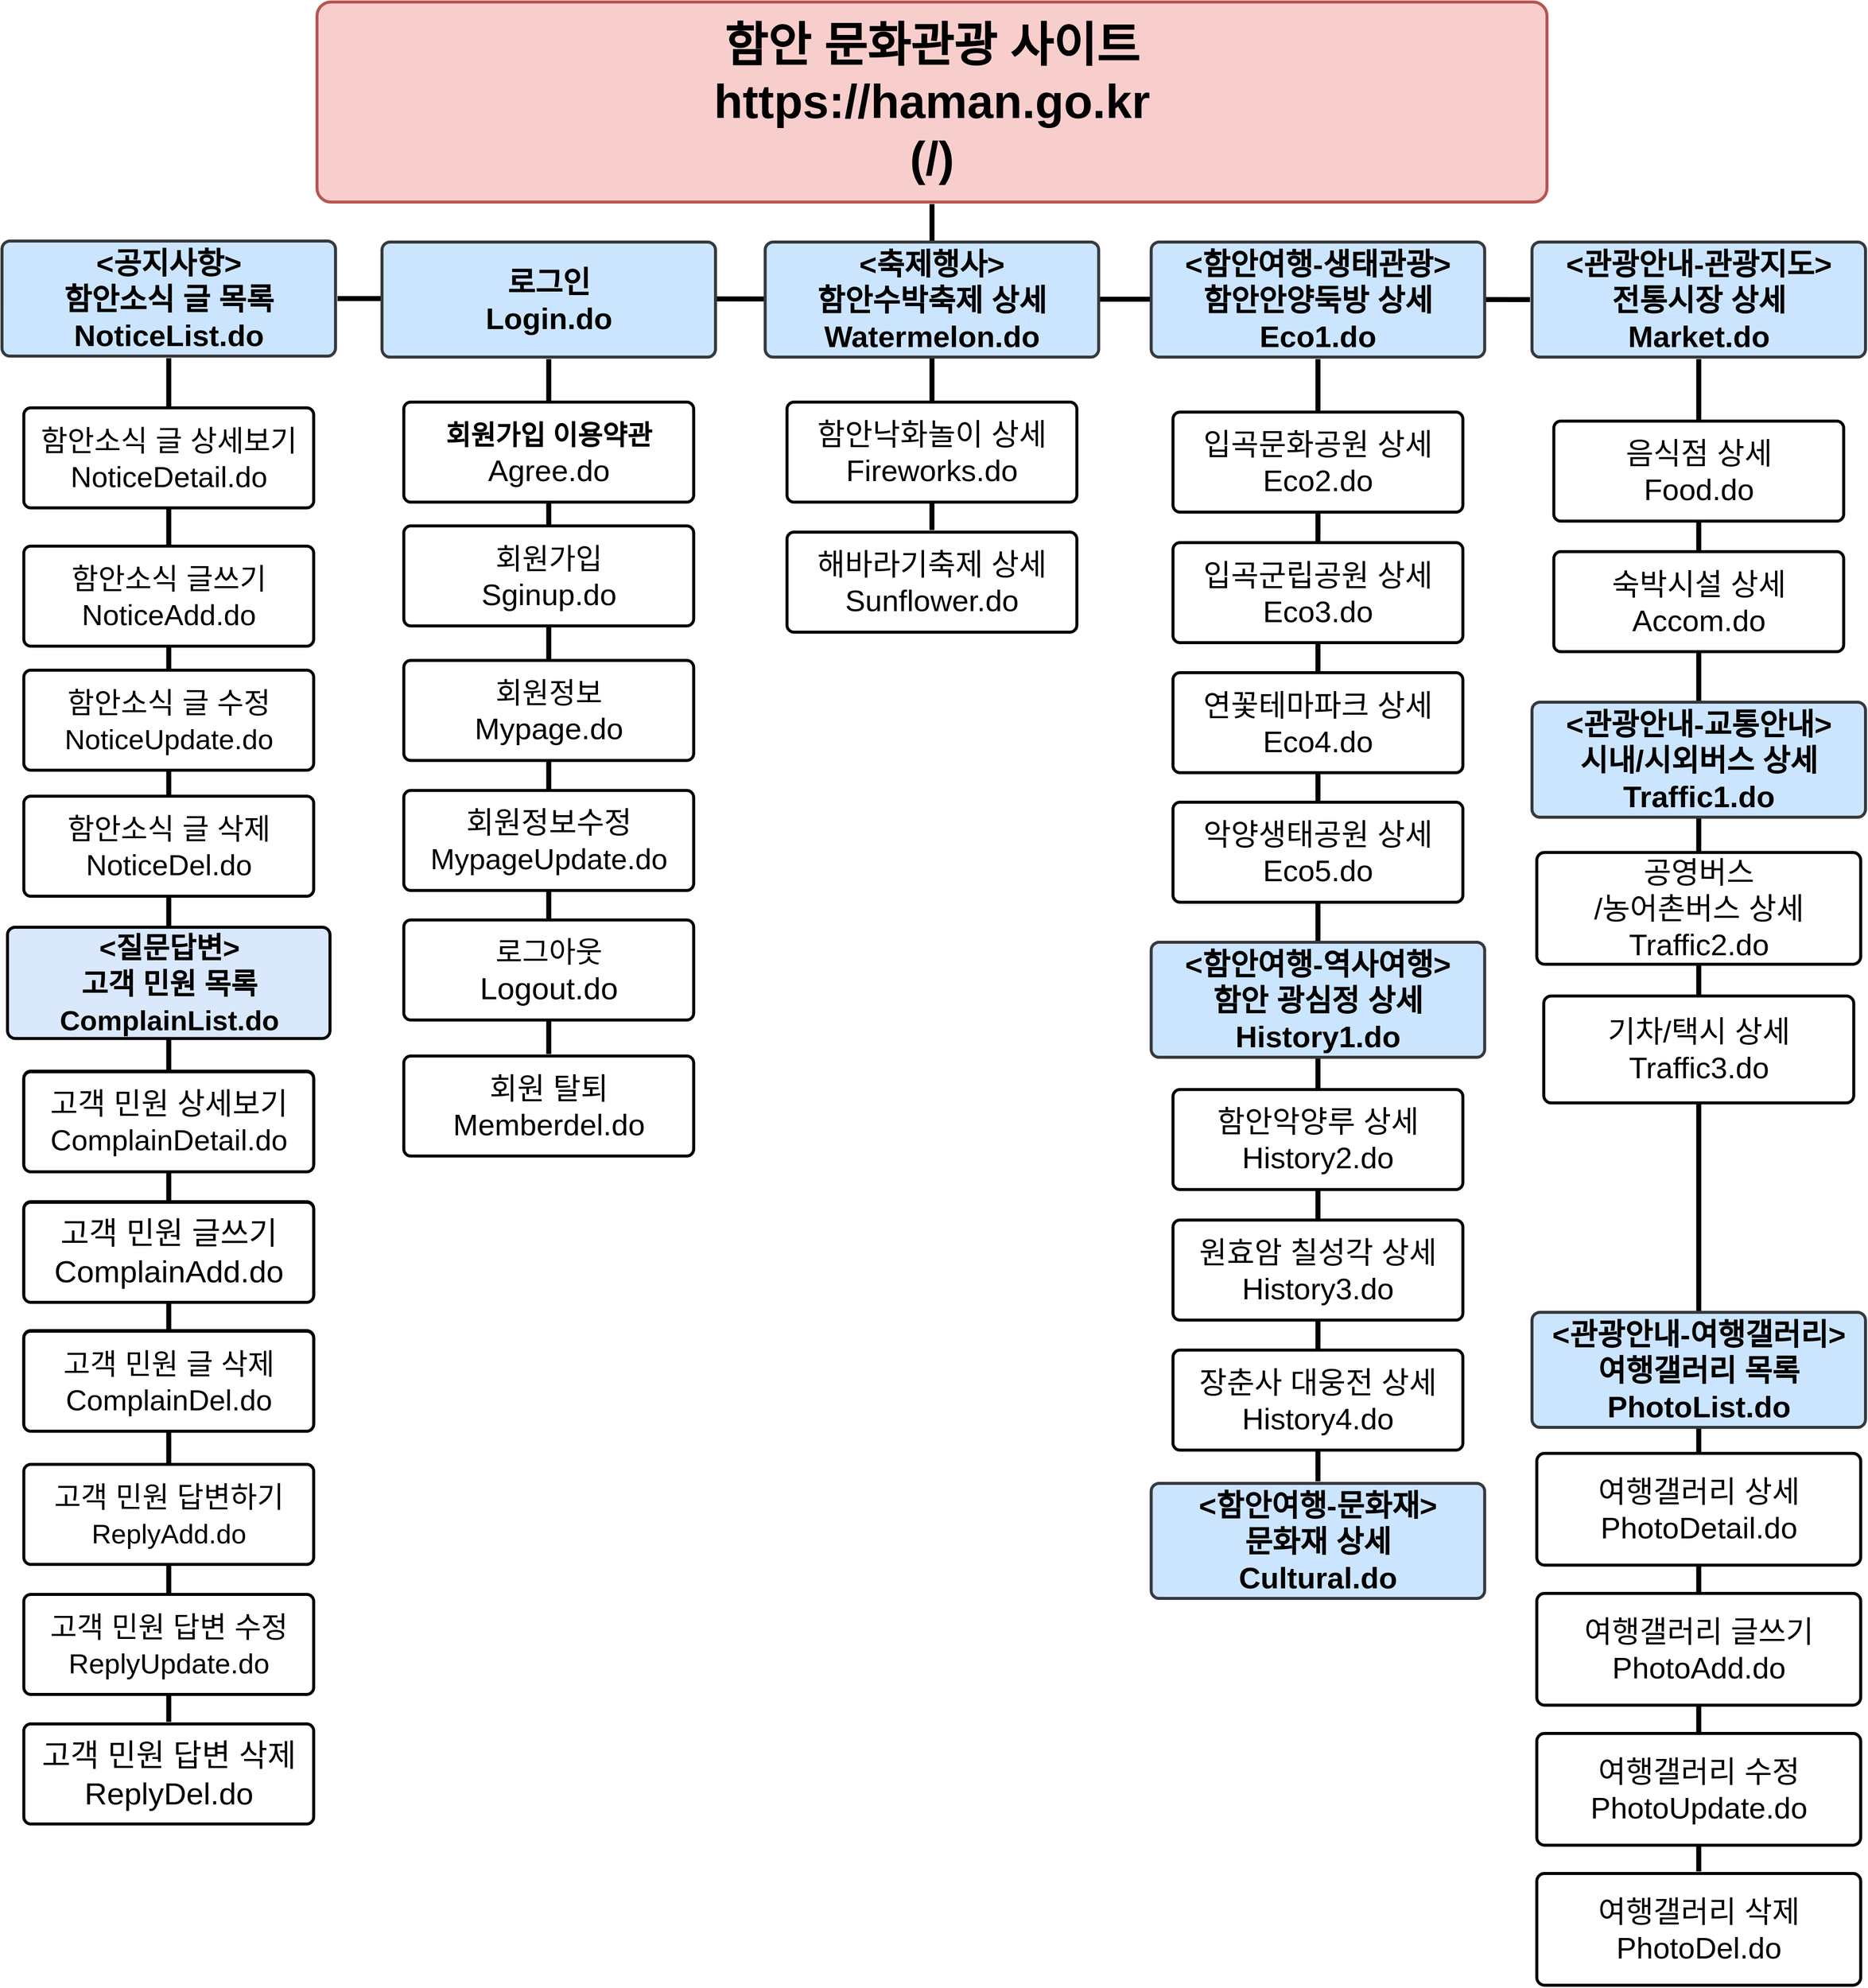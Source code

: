 <mxfile version="21.3.3" type="device">
  <diagram id="6a731a19-8d31-9384-78a2-239565b7b9f0" name="Page-1">
    <mxGraphModel dx="3218" dy="1964" grid="1" gridSize="10" guides="0" tooltips="1" connect="1" arrows="1" fold="1" page="1" pageScale="1" pageWidth="1169" pageHeight="827" background="none" math="0" shadow="0">
      <root>
        <mxCell id="0" />
        <mxCell id="1" parent="0" />
        <mxCell id="zajVg5GseuYjrrvZkYdB-1778" value="" style="endArrow=none;html=1;rounded=0;exitX=0;exitY=0.5;exitDx=0;exitDy=0;entryX=1;entryY=0.5;entryDx=0;entryDy=0;strokeWidth=5;" parent="1" source="B97FNli7kyXhGJYyz91e-1806" target="1771" edge="1">
          <mxGeometry width="50" height="50" relative="1" as="geometry">
            <mxPoint x="-20" y="420" as="sourcePoint" />
            <mxPoint x="-20" y="1115" as="targetPoint" />
          </mxGeometry>
        </mxCell>
        <mxCell id="zajVg5GseuYjrrvZkYdB-1777" value="" style="endArrow=none;html=1;rounded=0;exitX=0.5;exitY=1;exitDx=0;exitDy=0;strokeWidth=5;entryX=0.5;entryY=0;entryDx=0;entryDy=0;" parent="1" source="1749" target="kG1Z84SjeEAYpl0R3kHJ-1822" edge="1">
          <mxGeometry width="50" height="50" relative="1" as="geometry">
            <mxPoint x="180" y="740" as="sourcePoint" />
            <mxPoint x="70" y="720" as="targetPoint" />
          </mxGeometry>
        </mxCell>
        <mxCell id="zajVg5GseuYjrrvZkYdB-1776" value="" style="endArrow=none;html=1;rounded=0;exitX=0.5;exitY=1;exitDx=0;exitDy=0;entryX=0.5;entryY=0;entryDx=0;entryDy=0;strokeWidth=5;" parent="1" source="B97FNli7kyXhGJYyz91e-1806" target="k8YAd8yZ4b3_hYVsbffe-1775" edge="1">
          <mxGeometry width="50" height="50" relative="1" as="geometry">
            <mxPoint x="280" y="440" as="sourcePoint" />
            <mxPoint x="280" y="1804" as="targetPoint" />
          </mxGeometry>
        </mxCell>
        <mxCell id="zajVg5GseuYjrrvZkYdB-1775" value="" style="endArrow=none;html=1;rounded=0;exitX=0.5;exitY=1;exitDx=0;exitDy=0;entryX=0.5;entryY=0;entryDx=0;entryDy=0;strokeWidth=5;" parent="1" source="B97FNli7kyXhGJYyz91e-1786" target="B97FNli7kyXhGJYyz91e-1803" edge="1">
          <mxGeometry width="50" height="50" relative="1" as="geometry">
            <mxPoint x="190" y="500" as="sourcePoint" />
            <mxPoint x="190" y="1864" as="targetPoint" />
          </mxGeometry>
        </mxCell>
        <mxCell id="zajVg5GseuYjrrvZkYdB-1774" value="" style="endArrow=none;html=1;rounded=0;exitX=0.5;exitY=1;exitDx=0;exitDy=0;entryX=0.5;entryY=0;entryDx=0;entryDy=0;strokeWidth=5;" parent="1" source="B97FNli7kyXhGJYyz91e-1781" target="kG1Z84SjeEAYpl0R3kHJ-1802" edge="1">
          <mxGeometry width="50" height="50" relative="1" as="geometry">
            <mxPoint x="-210" y="470" as="sourcePoint" />
            <mxPoint x="-210" y="1834" as="targetPoint" />
          </mxGeometry>
        </mxCell>
        <mxCell id="zajVg5GseuYjrrvZkYdB-1773" value="" style="endArrow=none;html=1;rounded=0;exitX=0.5;exitY=1;exitDx=0;exitDy=0;entryX=0.5;entryY=0;entryDx=0;entryDy=0;strokeWidth=5;" parent="1" source="1771" target="kG1Z84SjeEAYpl0R3kHJ-1804" edge="1">
          <mxGeometry width="50" height="50" relative="1" as="geometry">
            <mxPoint x="600" y="860" as="sourcePoint" />
            <mxPoint x="650" y="810" as="targetPoint" />
          </mxGeometry>
        </mxCell>
        <mxCell id="1749" value="&lt;font style=&quot;font-size: 47px;&quot;&gt;함안 문화관광 사이트&lt;br&gt;https://haman.go.kr&lt;br&gt;(/)&lt;br&gt;&lt;/font&gt;" style="rounded=1;whiteSpace=wrap;html=1;shadow=0;labelBackgroundColor=none;strokeWidth=3;fontFamily=Helvetica;fontSize=20;align=center;fontStyle=1;spacing=5;arcSize=7;perimeterSpacing=2;fillColor=#f8cecc;strokeColor=#b85450;" parent="1" vertex="1">
          <mxGeometry x="-433" width="1230" height="200" as="geometry" />
        </mxCell>
        <mxCell id="1771" value="&amp;lt;공지사항&amp;gt;&lt;br&gt;함안소식 글 목록&lt;br&gt;NoticeList.do" style="rounded=1;whiteSpace=wrap;html=1;shadow=0;labelBackgroundColor=none;strokeWidth=3;fontFamily=Helvetica;fontSize=30;align=center;spacing=5;fontStyle=1;arcSize=7;perimeterSpacing=2;aspect=fixed;fillColor=#cce5ff;strokeColor=#36393d;" parent="1" vertex="1">
          <mxGeometry x="-748" y="239" width="333.5" height="115" as="geometry" />
        </mxCell>
        <mxCell id="kG1Z84SjeEAYpl0R3kHJ-1785" value="&lt;font style=&quot;font-size: 29px;&quot;&gt;함안소식 글 상세보기&lt;br&gt;NoticeDetail.do&lt;br&gt;&lt;/font&gt;" style="rounded=1;whiteSpace=wrap;html=1;shadow=0;labelBackgroundColor=none;strokeWidth=3;fontFamily=Helvetica;fontSize=30;align=center;spacing=5;fontStyle=0;arcSize=7;perimeterSpacing=2;aspect=fixed;" parent="1" vertex="1">
          <mxGeometry x="-726.18" y="405.75" width="289.86" height="100" as="geometry" />
        </mxCell>
        <mxCell id="kG1Z84SjeEAYpl0R3kHJ-1786" value="&lt;font style=&quot;&quot;&gt;&lt;span style=&quot;font-size: 29px;&quot;&gt;함안소식 글 수정&lt;/span&gt;&lt;br&gt;&lt;font style=&quot;font-size: 28px;&quot;&gt;NoticeUpdate.do&lt;/font&gt;&lt;br&gt;&lt;/font&gt;" style="rounded=1;whiteSpace=wrap;html=1;shadow=0;labelBackgroundColor=none;strokeWidth=3;fontFamily=Helvetica;fontSize=30;align=center;spacing=5;fontStyle=0;arcSize=7;perimeterSpacing=2;aspect=fixed;" parent="1" vertex="1">
          <mxGeometry x="-726.18" y="668" width="289.86" height="100" as="geometry" />
        </mxCell>
        <mxCell id="kG1Z84SjeEAYpl0R3kHJ-1788" value="&lt;font style=&quot;font-size: 29px;&quot;&gt;함안소식 글 삭제&lt;br&gt;NoticeDel.do&lt;br&gt;&lt;/font&gt;" style="rounded=1;whiteSpace=wrap;html=1;shadow=0;labelBackgroundColor=none;strokeWidth=3;fontFamily=Helvetica;fontSize=30;align=center;spacing=5;fontStyle=0;arcSize=7;perimeterSpacing=2;aspect=fixed;" parent="1" vertex="1">
          <mxGeometry x="-726.18" y="794" width="289.86" height="100" as="geometry" />
        </mxCell>
        <mxCell id="kG1Z84SjeEAYpl0R3kHJ-1789" value="&lt;font style=&quot;font-size: 29px;&quot;&gt;함안소식 글쓰기&lt;br&gt;NoticeAdd.do&lt;br&gt;&lt;/font&gt;" style="rounded=1;whiteSpace=wrap;html=1;shadow=0;labelBackgroundColor=none;strokeWidth=3;fontFamily=Helvetica;fontSize=30;align=center;spacing=5;fontStyle=0;arcSize=7;perimeterSpacing=2;aspect=fixed;" parent="1" vertex="1">
          <mxGeometry x="-726.18" y="544" width="289.86" height="100" as="geometry" />
        </mxCell>
        <mxCell id="kG1Z84SjeEAYpl0R3kHJ-1790" value="&lt;font style=&quot;&quot;&gt;&lt;span style=&quot;font-size: 27px;&quot;&gt;고객 민원 상세보기&lt;/span&gt;&lt;br&gt;&lt;font style=&quot;font-size: 25px;&quot;&gt;compainDetail.do&lt;/font&gt;&lt;br&gt;&lt;/font&gt;" style="rounded=1;whiteSpace=wrap;html=1;shadow=0;labelBackgroundColor=none;strokeWidth=3;fontFamily=Helvetica;fontSize=30;align=center;spacing=5;fontStyle=0;arcSize=7;perimeterSpacing=2;aspect=fixed;" parent="1" vertex="1">
          <mxGeometry x="-726.18" y="1068.87" width="289.86" height="100" as="geometry" />
        </mxCell>
        <mxCell id="kG1Z84SjeEAYpl0R3kHJ-1793" value="&lt;font style=&quot;&quot;&gt;&lt;span style=&quot;font-size: 29px;&quot;&gt;고객 민원 글 삭제&lt;/span&gt;&lt;br&gt;&lt;font style=&quot;font-size: 29px;&quot;&gt;compainDel.do&lt;/font&gt;&lt;br&gt;&lt;/font&gt;" style="rounded=1;whiteSpace=wrap;html=1;shadow=0;labelBackgroundColor=none;strokeWidth=3;fontFamily=Helvetica;fontSize=30;align=center;spacing=5;fontStyle=0;arcSize=7;perimeterSpacing=2;aspect=fixed;" parent="1" vertex="1">
          <mxGeometry x="-726.18" y="1328.25" width="289.86" height="100" as="geometry" />
        </mxCell>
        <mxCell id="kG1Z84SjeEAYpl0R3kHJ-1794" value="&lt;font style=&quot;&quot;&gt;&lt;span style=&quot;font-size: 29px;&quot;&gt;고객 민원 글쓰기&lt;/span&gt;&lt;br&gt;&lt;font style=&quot;font-size: 27px;&quot;&gt;compainAdd.do&lt;/font&gt;&lt;br&gt;&lt;/font&gt;" style="rounded=1;whiteSpace=wrap;html=1;shadow=0;labelBackgroundColor=none;strokeWidth=3;fontFamily=Helvetica;fontSize=30;align=center;spacing=5;fontStyle=0;arcSize=7;perimeterSpacing=2;aspect=fixed;" parent="1" vertex="1">
          <mxGeometry x="-726.18" y="1199.37" width="289.86" height="100" as="geometry" />
        </mxCell>
        <mxCell id="kG1Z84SjeEAYpl0R3kHJ-1798" value="&lt;font style=&quot;&quot;&gt;회원정보수정&lt;font style=&quot;font-size: 29px;&quot;&gt;MypageUpdate.do&lt;/font&gt;&lt;br&gt;&lt;/font&gt;" style="rounded=1;whiteSpace=wrap;html=1;shadow=0;labelBackgroundColor=none;strokeWidth=3;fontFamily=Helvetica;fontSize=30;align=center;spacing=5;fontStyle=0;arcSize=7;perimeterSpacing=2;aspect=fixed;flipV=1;flipH=0;" parent="1" vertex="1">
          <mxGeometry x="-346.18" y="788.25" width="289.86" height="100" as="geometry" />
        </mxCell>
        <mxCell id="kG1Z84SjeEAYpl0R3kHJ-1799" value="&lt;font style=&quot;&quot;&gt;&lt;span style=&quot;font-size: 29px;&quot;&gt;회원가입&lt;/span&gt;&lt;br&gt;Sginup.do&lt;br&gt;&lt;/font&gt;" style="rounded=1;whiteSpace=wrap;html=1;shadow=0;labelBackgroundColor=none;strokeWidth=3;fontFamily=Helvetica;fontSize=30;align=center;spacing=5;fontStyle=0;arcSize=7;perimeterSpacing=2;aspect=fixed;flipH=0;flipV=1;" parent="1" vertex="1">
          <mxGeometry x="-346.18" y="523.75" width="289.86" height="100" as="geometry" />
        </mxCell>
        <mxCell id="kG1Z84SjeEAYpl0R3kHJ-1800" value="&lt;font style=&quot;&quot;&gt;&lt;span style=&quot;font-size: 29px;&quot;&gt;로그아웃&lt;/span&gt;&lt;br&gt;&lt;font style=&quot;font-size: 31px;&quot;&gt;Logout.do&lt;/font&gt;&lt;br&gt;&lt;/font&gt;" style="rounded=1;whiteSpace=wrap;html=1;shadow=0;labelBackgroundColor=none;strokeWidth=3;fontFamily=Helvetica;fontSize=30;align=center;spacing=5;fontStyle=0;arcSize=7;perimeterSpacing=2;aspect=fixed;flipV=1;flipH=0;" parent="1" vertex="1">
          <mxGeometry x="-346.18" y="917.75" width="289.86" height="100" as="geometry" />
        </mxCell>
        <mxCell id="kG1Z84SjeEAYpl0R3kHJ-1801" value="&lt;font style=&quot;&quot;&gt;&lt;span style=&quot;font-size: 29px;&quot;&gt;회원정보&lt;br&gt;&lt;/span&gt;Mypage.do&lt;br&gt;&lt;/font&gt;" style="rounded=1;whiteSpace=wrap;html=1;shadow=0;labelBackgroundColor=none;strokeWidth=3;fontFamily=Helvetica;fontSize=30;align=center;spacing=5;fontStyle=0;arcSize=7;perimeterSpacing=2;aspect=fixed;flipV=1;flipH=0;" parent="1" vertex="1">
          <mxGeometry x="-346.18" y="658.25" width="289.86" height="100" as="geometry" />
        </mxCell>
        <mxCell id="kG1Z84SjeEAYpl0R3kHJ-1802" value="&lt;font style=&quot;font-size: 30px;&quot;&gt;&lt;span style=&quot;&quot;&gt;회원 탈퇴&lt;/span&gt;&lt;br&gt;&lt;font style=&quot;font-size: 30px;&quot;&gt;Memberdel.do&lt;/font&gt;&lt;br&gt;&lt;/font&gt;" style="rounded=1;whiteSpace=wrap;html=1;shadow=0;labelBackgroundColor=none;strokeWidth=3;fontFamily=Helvetica;fontSize=30;align=center;spacing=5;fontStyle=0;arcSize=7;perimeterSpacing=2;aspect=fixed;flipV=1;flipH=0;" parent="1" vertex="1">
          <mxGeometry x="-346.18" y="1053.75" width="289.86" height="100" as="geometry" />
        </mxCell>
        <mxCell id="kG1Z84SjeEAYpl0R3kHJ-1803" value="&lt;font style=&quot;&quot;&gt;&lt;span style=&quot;font-size: 29px;&quot;&gt;고객 민원 답변 수정&lt;/span&gt;&lt;br&gt;&lt;font style=&quot;font-size: 28px;&quot;&gt;ReplyUpdate.do&lt;/font&gt;&lt;br&gt;&lt;/font&gt;" style="rounded=1;whiteSpace=wrap;html=1;shadow=0;labelBackgroundColor=none;strokeWidth=3;fontFamily=Helvetica;fontSize=30;align=center;spacing=5;fontStyle=0;arcSize=7;perimeterSpacing=2;aspect=fixed;" parent="1" vertex="1">
          <mxGeometry x="-726.18" y="1592" width="289.86" height="100" as="geometry" />
        </mxCell>
        <mxCell id="kG1Z84SjeEAYpl0R3kHJ-1804" value="&lt;font style=&quot;font-size: 31px;&quot;&gt;&lt;span style=&quot;&quot;&gt;고객 민원 답변 삭제&lt;/span&gt;&lt;br&gt;&lt;font style=&quot;font-size: 31px;&quot;&gt;ReplyDel.do&lt;/font&gt;&lt;br&gt;&lt;/font&gt;" style="rounded=1;whiteSpace=wrap;html=1;shadow=0;labelBackgroundColor=none;strokeWidth=3;fontFamily=Helvetica;fontSize=30;align=center;spacing=5;fontStyle=0;arcSize=7;perimeterSpacing=2;aspect=fixed;" parent="1" vertex="1">
          <mxGeometry x="-726.18" y="1721.5" width="289.86" height="100" as="geometry" />
        </mxCell>
        <mxCell id="kG1Z84SjeEAYpl0R3kHJ-1805" value="&lt;font style=&quot;&quot;&gt;&lt;span style=&quot;font-size: 29px;&quot;&gt;고객 민원 답변하기&lt;/span&gt;&lt;br&gt;&lt;font style=&quot;font-size: 27px;&quot;&gt;ReplyAdd.do&lt;/font&gt;&lt;br&gt;&lt;/font&gt;" style="rounded=1;whiteSpace=wrap;html=1;shadow=0;labelBackgroundColor=none;strokeWidth=3;fontFamily=Helvetica;fontSize=30;align=center;spacing=5;fontStyle=0;arcSize=7;perimeterSpacing=2;aspect=fixed;" parent="1" vertex="1">
          <mxGeometry x="-726.18" y="1462" width="289.86" height="100" as="geometry" />
        </mxCell>
        <mxCell id="kG1Z84SjeEAYpl0R3kHJ-1818" value="&lt;font style=&quot;&quot;&gt;&lt;b&gt;&lt;span style=&quot;font-size: 27px;&quot;&gt;회원가입 이용약관&lt;/span&gt;&lt;br&gt;&lt;/b&gt;Agree.do&lt;br&gt;&lt;/font&gt;" style="rounded=1;whiteSpace=wrap;html=1;shadow=0;labelBackgroundColor=none;strokeWidth=3;fontFamily=Helvetica;fontSize=30;align=center;spacing=5;fontStyle=0;arcSize=7;perimeterSpacing=2;aspect=fixed;flipV=1;flipH=0;" parent="1" vertex="1">
          <mxGeometry x="-346.18" y="400" width="289.86" height="100" as="geometry" />
        </mxCell>
        <mxCell id="kG1Z84SjeEAYpl0R3kHJ-1821" value="함안낙화놀이 상세&lt;br&gt;Fireworks.do" style="rounded=1;whiteSpace=wrap;html=1;shadow=0;labelBackgroundColor=none;strokeWidth=3;fontFamily=Helvetica;fontSize=30;align=center;spacing=5;fontStyle=0;arcSize=7;perimeterSpacing=2;aspect=fixed;flipV=1;flipH=0;" parent="1" vertex="1">
          <mxGeometry x="37" y="400" width="289.86" height="100" as="geometry" />
        </mxCell>
        <mxCell id="kG1Z84SjeEAYpl0R3kHJ-1822" value="해바라기축제 상세&lt;br&gt;Sunflower.do" style="rounded=1;whiteSpace=wrap;html=1;shadow=0;labelBackgroundColor=none;strokeWidth=3;fontFamily=Helvetica;fontSize=30;align=center;spacing=5;fontStyle=0;arcSize=7;perimeterSpacing=2;aspect=fixed;flipV=1;flipH=0;" parent="1" vertex="1">
          <mxGeometry x="37" y="530" width="289.86" height="100" as="geometry" />
        </mxCell>
        <mxCell id="kG1Z84SjeEAYpl0R3kHJ-1827" value="입곡문화공원 상세Eco2.do" style="rounded=1;whiteSpace=wrap;html=1;shadow=0;labelBackgroundColor=none;strokeWidth=3;fontFamily=Helvetica;fontSize=30;align=center;spacing=5;fontStyle=0;arcSize=7;perimeterSpacing=2;aspect=fixed;flipV=1;flipH=0;" parent="1" vertex="1">
          <mxGeometry x="423.0" y="410" width="289.86" height="100" as="geometry" />
        </mxCell>
        <mxCell id="kG1Z84SjeEAYpl0R3kHJ-1828" value="입곡군립공원 상세&lt;br&gt;Eco3.do" style="rounded=1;whiteSpace=wrap;html=1;shadow=0;labelBackgroundColor=none;strokeWidth=3;fontFamily=Helvetica;fontSize=30;align=center;spacing=5;fontStyle=0;arcSize=7;perimeterSpacing=2;aspect=fixed;flipV=1;flipH=0;" parent="1" vertex="1">
          <mxGeometry x="423.0" y="540.5" width="289.86" height="100" as="geometry" />
        </mxCell>
        <mxCell id="kG1Z84SjeEAYpl0R3kHJ-1829" value="연꽃테마파크 상세&lt;br&gt;Eco4.do" style="rounded=1;whiteSpace=wrap;html=1;shadow=0;labelBackgroundColor=none;strokeWidth=3;fontFamily=Helvetica;fontSize=30;align=center;spacing=5;fontStyle=0;arcSize=7;perimeterSpacing=2;aspect=fixed;flipV=1;flipH=0;" parent="1" vertex="1">
          <mxGeometry x="423.0" y="670.5" width="289.86" height="100" as="geometry" />
        </mxCell>
        <mxCell id="kG1Z84SjeEAYpl0R3kHJ-1830" value="악양생태공원 상세&lt;br&gt;Eco5.do" style="rounded=1;whiteSpace=wrap;html=1;shadow=0;labelBackgroundColor=none;strokeWidth=3;fontFamily=Helvetica;fontSize=30;align=center;spacing=5;fontStyle=0;arcSize=7;perimeterSpacing=2;aspect=fixed;flipV=1;flipH=0;" parent="1" vertex="1">
          <mxGeometry x="423.0" y="800" width="289.86" height="100" as="geometry" />
        </mxCell>
        <mxCell id="kG1Z84SjeEAYpl0R3kHJ-1844" value="함안악양루 상세&lt;br&gt;History2.do" style="rounded=1;whiteSpace=wrap;html=1;shadow=0;labelBackgroundColor=none;strokeWidth=3;fontFamily=Helvetica;fontSize=30;align=center;spacing=5;fontStyle=0;arcSize=7;perimeterSpacing=2;aspect=fixed;flipV=1;flipH=0;" parent="1" vertex="1">
          <mxGeometry x="423.0" y="1087.25" width="289.86" height="100" as="geometry" />
        </mxCell>
        <mxCell id="kG1Z84SjeEAYpl0R3kHJ-1845" value="원효암 칠성각 상세&lt;br&gt;History3.do" style="rounded=1;whiteSpace=wrap;html=1;shadow=0;labelBackgroundColor=none;strokeWidth=3;fontFamily=Helvetica;fontSize=30;align=center;spacing=5;fontStyle=0;arcSize=7;perimeterSpacing=2;aspect=fixed;flipV=1;flipH=0;" parent="1" vertex="1">
          <mxGeometry x="423.0" y="1217.75" width="289.86" height="100" as="geometry" />
        </mxCell>
        <mxCell id="kG1Z84SjeEAYpl0R3kHJ-1846" value="장춘사 대웅전 상세&lt;br&gt;History4.do" style="rounded=1;whiteSpace=wrap;html=1;shadow=0;labelBackgroundColor=none;strokeWidth=3;fontFamily=Helvetica;fontSize=30;align=center;spacing=5;fontStyle=0;arcSize=7;perimeterSpacing=2;aspect=fixed;flipV=1;flipH=0;" parent="1" vertex="1">
          <mxGeometry x="423.0" y="1347.75" width="289.86" height="100" as="geometry" />
        </mxCell>
        <mxCell id="kG1Z84SjeEAYpl0R3kHJ-1858" value="음식점 상세&lt;br&gt;Food.do" style="rounded=1;whiteSpace=wrap;html=1;shadow=0;labelBackgroundColor=none;strokeWidth=3;fontFamily=Helvetica;fontSize=30;align=center;spacing=5;fontStyle=0;arcSize=7;perimeterSpacing=2;aspect=fixed;flipV=1;flipH=0;" parent="1" vertex="1">
          <mxGeometry x="803.82" y="419" width="289.86" height="100" as="geometry" />
        </mxCell>
        <mxCell id="kG1Z84SjeEAYpl0R3kHJ-1859" value="숙박시설 상세&lt;br&gt;Accom.do" style="rounded=1;whiteSpace=wrap;html=1;shadow=0;labelBackgroundColor=none;strokeWidth=3;fontFamily=Helvetica;fontSize=30;align=center;spacing=5;fontStyle=0;arcSize=7;perimeterSpacing=2;aspect=fixed;flipV=1;flipH=0;" parent="1" vertex="1">
          <mxGeometry x="803.82" y="549.5" width="289.86" height="100" as="geometry" />
        </mxCell>
        <mxCell id="kG1Z84SjeEAYpl0R3kHJ-1863" value="&lt;font style=&quot;font-size: 30px;&quot;&gt;공영버스&lt;br style=&quot;&quot;&gt;/농어촌버스 상세&lt;br style=&quot;&quot;&gt;Traffic2.do&lt;/font&gt;" style="rounded=1;whiteSpace=wrap;html=1;shadow=0;labelBackgroundColor=none;strokeWidth=3;fontFamily=Helvetica;fontSize=28;align=center;spacing=5;fontStyle=0;arcSize=7;perimeterSpacing=2;aspect=fixed;flipV=1;flipH=0;" parent="1" vertex="1">
          <mxGeometry x="786.79" y="850.25" width="323.92" height="111.75" as="geometry" />
        </mxCell>
        <mxCell id="kG1Z84SjeEAYpl0R3kHJ-1864" value="기차/택시 상세&lt;br&gt;Traffic3.do" style="rounded=1;whiteSpace=wrap;html=1;shadow=0;labelBackgroundColor=none;strokeWidth=3;fontFamily=Helvetica;fontSize=30;align=center;spacing=5;fontStyle=0;arcSize=7;perimeterSpacing=2;aspect=fixed;flipV=1;flipH=0;" parent="1" vertex="1">
          <mxGeometry x="793.75" y="993.69" width="310" height="106.94" as="geometry" />
        </mxCell>
        <mxCell id="B97FNli7kyXhGJYyz91e-1781" value="로그인&lt;br style=&quot;border-color: var(--border-color);&quot;&gt;Login.do" style="rounded=1;whiteSpace=wrap;html=1;shadow=0;labelBackgroundColor=none;strokeWidth=3;fontFamily=Helvetica;fontSize=30;align=center;spacing=5;fontStyle=1;arcSize=7;perimeterSpacing=2;aspect=fixed;fillColor=#cce5ff;strokeColor=#36393d;" parent="1" vertex="1">
          <mxGeometry x="-368" y="240" width="333.5" height="115" as="geometry" />
        </mxCell>
        <mxCell id="B97FNli7kyXhGJYyz91e-1783" value="&amp;lt;축제행사&amp;gt;&lt;br style=&quot;border-color: var(--border-color);&quot;&gt;함안수박축제 상세&lt;br style=&quot;border-color: var(--border-color);&quot;&gt;Watermelon.do" style="rounded=1;whiteSpace=wrap;html=1;shadow=0;labelBackgroundColor=none;strokeWidth=3;fontFamily=Helvetica;fontSize=30;align=center;spacing=5;fontStyle=1;arcSize=7;perimeterSpacing=2;aspect=fixed;fillColor=#cce5ff;strokeColor=#36393d;" parent="1" vertex="1">
          <mxGeometry x="15.18" y="240" width="333.5" height="115" as="geometry" />
        </mxCell>
        <mxCell id="B97FNli7kyXhGJYyz91e-1786" value="&amp;lt;함안여행-생태관광&amp;gt;&lt;br style=&quot;border-color: var(--border-color);&quot;&gt;함안안양둑방 상세&lt;br style=&quot;border-color: var(--border-color);&quot;&gt;Eco1.do" style="rounded=1;whiteSpace=wrap;html=1;shadow=0;labelBackgroundColor=none;strokeWidth=3;fontFamily=Helvetica;fontSize=30;align=center;spacing=5;fontStyle=1;arcSize=7;perimeterSpacing=2;aspect=fixed;fillColor=#cce5ff;strokeColor=#36393d;" parent="1" vertex="1">
          <mxGeometry x="401.18" y="240" width="333.5" height="115" as="geometry" />
        </mxCell>
        <mxCell id="B97FNli7kyXhGJYyz91e-1793" value="&lt;font style=&quot;&quot;&gt;&lt;span style=&quot;font-size: 29px;&quot;&gt;&amp;lt;질문답변&amp;gt;&lt;br&gt;고객 민원 목록&lt;/span&gt;&lt;br&gt;&lt;font style=&quot;font-size: 28px;&quot;&gt;ComplainList.do&lt;/font&gt;&lt;br&gt;&lt;/font&gt;" style="rounded=1;whiteSpace=wrap;html=1;shadow=0;labelBackgroundColor=none;strokeWidth=3;fontFamily=Helvetica;fontSize=30;align=center;spacing=5;fontStyle=1;arcSize=7;perimeterSpacing=2;aspect=fixed;fillColor=#dae8fc;strokeColor=#000000;" parent="1" vertex="1">
          <mxGeometry x="-742.5" y="924.94" width="322.5" height="111.26" as="geometry" />
        </mxCell>
        <mxCell id="B97FNli7kyXhGJYyz91e-1794" value="&lt;font style=&quot;&quot;&gt;&lt;font style=&quot;font-size: 30px;&quot;&gt;고객 민원 상세보기&lt;/font&gt;&lt;br&gt;&lt;font style=&quot;font-size: 29px;&quot;&gt;ComplainDetail.do&lt;/font&gt;&lt;br&gt;&lt;/font&gt;" style="rounded=1;whiteSpace=wrap;html=1;shadow=0;labelBackgroundColor=none;strokeWidth=3;fontFamily=Helvetica;fontSize=30;align=center;spacing=5;fontStyle=0;arcSize=7;perimeterSpacing=2;aspect=fixed;" parent="1" vertex="1">
          <mxGeometry x="-726.18" y="1069.44" width="289.86" height="100" as="geometry" />
        </mxCell>
        <mxCell id="B97FNli7kyXhGJYyz91e-1795" value="&lt;font style=&quot;font-size: 31px;&quot;&gt;&lt;span style=&quot;&quot;&gt;고객 민원 글쓰기&lt;/span&gt;&lt;br&gt;&lt;font style=&quot;font-size: 31px;&quot;&gt;ComplainAdd.do&lt;/font&gt;&lt;br&gt;&lt;/font&gt;" style="rounded=1;whiteSpace=wrap;html=1;shadow=0;labelBackgroundColor=none;strokeWidth=3;fontFamily=Helvetica;fontSize=30;align=center;spacing=5;fontStyle=0;arcSize=7;perimeterSpacing=2;aspect=fixed;" parent="1" vertex="1">
          <mxGeometry x="-726.18" y="1199.94" width="289.86" height="100" as="geometry" />
        </mxCell>
        <mxCell id="B97FNli7kyXhGJYyz91e-1797" value="&lt;font style=&quot;&quot;&gt;&lt;span style=&quot;font-size: 29px;&quot;&gt;고객 민원 글 삭제&lt;/span&gt;&lt;br&gt;&lt;font style=&quot;font-size: 29px;&quot;&gt;ComplainDel.do&lt;/font&gt;&lt;br&gt;&lt;/font&gt;" style="rounded=1;whiteSpace=wrap;html=1;shadow=0;labelBackgroundColor=none;strokeWidth=3;fontFamily=Helvetica;fontSize=30;align=center;spacing=5;fontStyle=0;arcSize=7;perimeterSpacing=2;aspect=fixed;" parent="1" vertex="1">
          <mxGeometry x="-726.18" y="1328.82" width="289.86" height="100" as="geometry" />
        </mxCell>
        <mxCell id="B97FNli7kyXhGJYyz91e-1802" value="&amp;lt;함안여행-역사여행&amp;gt;&lt;br style=&quot;border-color: var(--border-color);&quot;&gt;함안 광심정 상세&lt;br style=&quot;border-color: var(--border-color);&quot;&gt;History1.do" style="rounded=1;whiteSpace=wrap;html=1;shadow=0;labelBackgroundColor=none;strokeWidth=3;fontFamily=Helvetica;fontSize=30;align=center;spacing=5;fontStyle=1;arcSize=7;perimeterSpacing=2;aspect=fixed;fillColor=#cce5ff;strokeColor=#36393d;" parent="1" vertex="1">
          <mxGeometry x="401.18" y="940" width="333.5" height="115" as="geometry" />
        </mxCell>
        <mxCell id="B97FNli7kyXhGJYyz91e-1803" value="&amp;lt;함안여행-문화재&amp;gt;&lt;br style=&quot;border-color: var(--border-color);&quot;&gt;문화재 상세&lt;br style=&quot;border-color: var(--border-color);&quot;&gt;Cultural.do" style="rounded=1;whiteSpace=wrap;html=1;shadow=0;labelBackgroundColor=none;strokeWidth=3;fontFamily=Helvetica;fontSize=30;align=center;spacing=5;fontStyle=1;arcSize=7;perimeterSpacing=2;aspect=fixed;fillColor=#cce5ff;strokeColor=#36393d;" parent="1" vertex="1">
          <mxGeometry x="401.18" y="1481" width="333.5" height="115" as="geometry" />
        </mxCell>
        <mxCell id="B97FNli7kyXhGJYyz91e-1806" value="&amp;lt;관광안내-관광지도&amp;gt;&lt;br style=&quot;border-color: var(--border-color);&quot;&gt;전통시장 상세&lt;br style=&quot;border-color: var(--border-color);&quot;&gt;Market.do" style="rounded=1;whiteSpace=wrap;html=1;shadow=0;labelBackgroundColor=none;strokeWidth=3;fontFamily=Helvetica;fontSize=30;align=center;spacing=5;fontStyle=1;arcSize=7;perimeterSpacing=2;aspect=fixed;fillColor=#cce5ff;strokeColor=#36393d;" parent="1" vertex="1">
          <mxGeometry x="782.0" y="240" width="333.5" height="115" as="geometry" />
        </mxCell>
        <mxCell id="B97FNli7kyXhGJYyz91e-1811" value="&amp;lt;관광안내-여행갤러리&amp;gt;&lt;br style=&quot;border-color: var(--border-color);&quot;&gt;여행갤러리 목록&lt;br style=&quot;border-color: var(--border-color);&quot;&gt;PhotoList.do" style="rounded=1;whiteSpace=wrap;html=1;shadow=0;labelBackgroundColor=none;strokeWidth=3;fontFamily=Helvetica;fontSize=30;align=center;spacing=5;fontStyle=1;arcSize=7;perimeterSpacing=2;aspect=fixed;fillColor=#cce5ff;strokeColor=#36393d;" parent="1" vertex="1">
          <mxGeometry x="782.0" y="1310" width="333.5" height="115" as="geometry" />
        </mxCell>
        <mxCell id="B97FNli7kyXhGJYyz91e-1812" value="&amp;lt;관광안내-교통안내&amp;gt;&lt;br style=&quot;border-color: var(--border-color);&quot;&gt;시내/시외버스 상세&lt;br style=&quot;border-color: var(--border-color);&quot;&gt;Traffic1.do" style="rounded=1;whiteSpace=wrap;html=1;shadow=0;labelBackgroundColor=none;strokeWidth=3;fontFamily=Helvetica;fontSize=30;align=center;spacing=5;fontStyle=1;arcSize=7;perimeterSpacing=2;aspect=fixed;fillColor=#cce5ff;strokeColor=#36393d;" parent="1" vertex="1">
          <mxGeometry x="782.0" y="700" width="333.5" height="115" as="geometry" />
        </mxCell>
        <mxCell id="k8YAd8yZ4b3_hYVsbffe-1771" value="&lt;font style=&quot;font-size: 30px;&quot;&gt;여행갤러리 상세&lt;br style=&quot;&quot;&gt;PhotoDetail.do&lt;/font&gt;" style="rounded=1;whiteSpace=wrap;html=1;shadow=0;labelBackgroundColor=none;strokeWidth=3;fontFamily=Helvetica;fontSize=28;align=center;spacing=5;fontStyle=0;arcSize=7;perimeterSpacing=2;aspect=fixed;flipV=1;flipH=0;" parent="1" vertex="1">
          <mxGeometry x="786.79" y="1451" width="323.92" height="111.75" as="geometry" />
        </mxCell>
        <mxCell id="k8YAd8yZ4b3_hYVsbffe-1773" value="&lt;font style=&quot;font-size: 30px;&quot;&gt;여행갤러리 글쓰기&lt;br style=&quot;&quot;&gt;PhotoAdd.do&lt;/font&gt;" style="rounded=1;whiteSpace=wrap;html=1;shadow=0;labelBackgroundColor=none;strokeWidth=3;fontFamily=Helvetica;fontSize=28;align=center;spacing=5;fontStyle=0;arcSize=7;perimeterSpacing=2;aspect=fixed;flipV=1;flipH=0;" parent="1" vertex="1">
          <mxGeometry x="786.79" y="1591" width="323.92" height="111.75" as="geometry" />
        </mxCell>
        <mxCell id="k8YAd8yZ4b3_hYVsbffe-1774" value="&lt;font style=&quot;font-size: 30px;&quot;&gt;여행갤러리 수정&lt;br style=&quot;&quot;&gt;PhotoUpdate.do&lt;/font&gt;" style="rounded=1;whiteSpace=wrap;html=1;shadow=0;labelBackgroundColor=none;strokeWidth=3;fontFamily=Helvetica;fontSize=28;align=center;spacing=5;fontStyle=0;arcSize=7;perimeterSpacing=2;aspect=fixed;flipV=1;flipH=0;" parent="1" vertex="1">
          <mxGeometry x="786.79" y="1731" width="323.92" height="111.75" as="geometry" />
        </mxCell>
        <mxCell id="k8YAd8yZ4b3_hYVsbffe-1775" value="&lt;font style=&quot;font-size: 30px;&quot;&gt;여행갤러리 삭제&lt;br style=&quot;&quot;&gt;PhotoDel.do&lt;/font&gt;" style="rounded=1;whiteSpace=wrap;html=1;shadow=0;labelBackgroundColor=none;strokeWidth=3;fontFamily=Helvetica;fontSize=28;align=center;spacing=5;fontStyle=0;arcSize=7;perimeterSpacing=2;aspect=fixed;flipV=1;flipH=0;" parent="1" vertex="1">
          <mxGeometry x="786.79" y="1871" width="323.92" height="111.75" as="geometry" />
        </mxCell>
      </root>
    </mxGraphModel>
  </diagram>
</mxfile>
